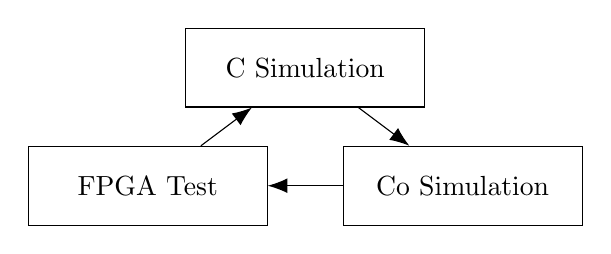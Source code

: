 % \tikzsetnextfilename{system-overview}
\begin{tikzpicture}[
    rounded corners=0mm,
]
    %coordinates
    \coordinate (orig)      at (0,0);
    \coordinate (csim)      at (0,0);
    \coordinate (cosim)     at (2,-1.5);
    \coordinate (fpga)     at (-2,-1.5);


    %nodes
    \node[draw, fill=white, minimum width=3cm, minimum height=1cm, anchor=south, text width=2.8cm, align=center] (A) at (csim) {C Simulation};
    \node[draw, fill=white, minimum width=3cm, minimum height=1cm, anchor=south, text width=2.8cm, align=center] (B) at (cosim) {Co Simulation};
    \node[draw, fill=white, minimum width=3cm, minimum height=1cm, anchor=south, text width=2.8cm, align=center] (C) at (fpga) {FPGA Test};

    %path
    \path[draw,-{Latex[length=2.5mm]}] (A) -- (B);
    \path[draw,-{Latex[length=2.5mm]}] (B) -- (C);
    \path[draw,-{Latex[length=2.5mm]}] (C) -- (A);

\end{tikzpicture}